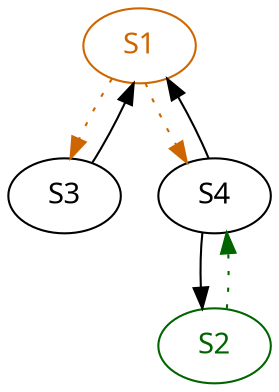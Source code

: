 digraph g {
    node [fontname = "calibri"]
    S1 [fontcolor = darkorange3, color = darkorange3]
    S2 [fontcolor = darkgreen, color = darkgreen]

    S3 -> S1
    S4 -> {S2, S1}

    S1 -> {S3, S4} [style=dotted, color=darkorange3]
    S2 -> S4 [style=dotted, color=darkgreen]
}